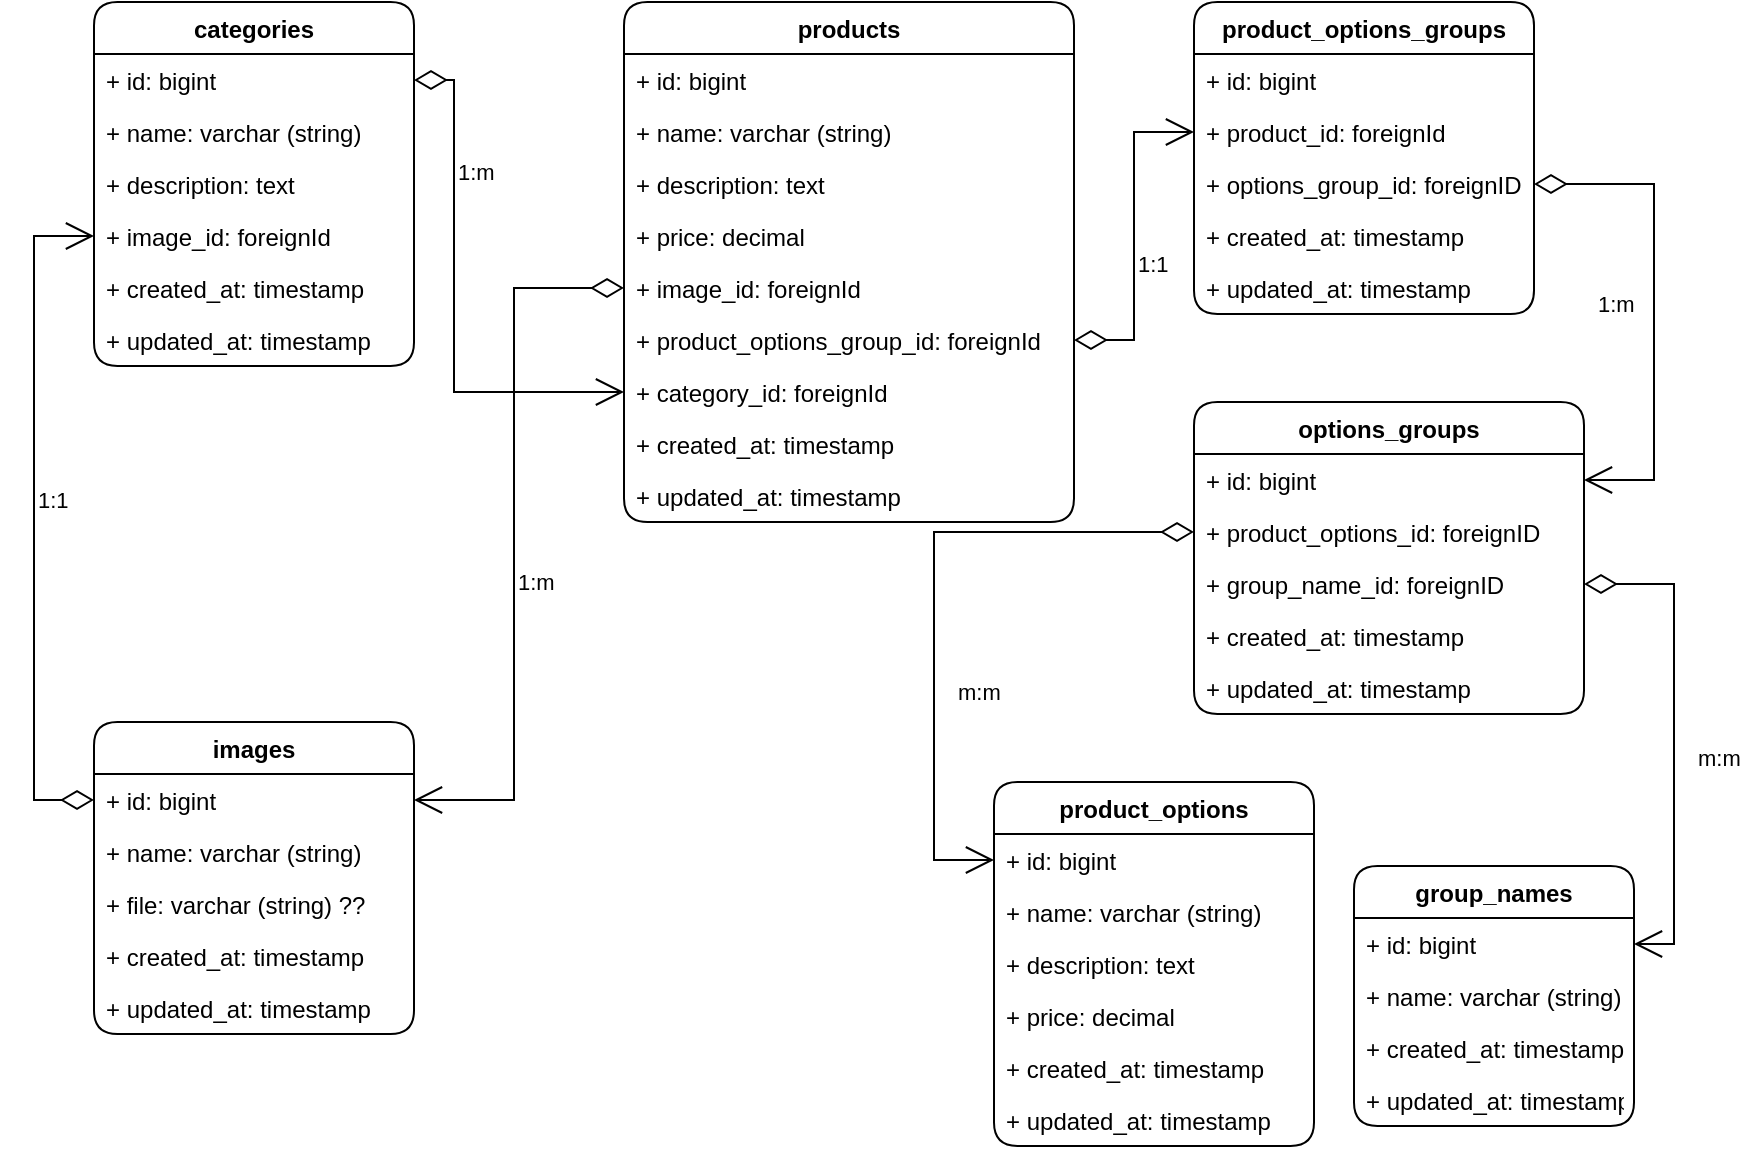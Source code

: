 <mxfile version="15.8.5" type="github">
  <diagram id="aAZgXuFUt1FJplC2DAY6" name="Page-1">
    <mxGraphModel dx="1262" dy="647" grid="1" gridSize="10" guides="1" tooltips="1" connect="1" arrows="1" fold="1" page="1" pageScale="1" pageWidth="850" pageHeight="1100" math="0" shadow="0">
      <root>
        <mxCell id="0" />
        <mxCell id="1" parent="0" />
        <mxCell id="vJ53SrrYjtzDRPN5ieCb-1" value="categories" style="swimlane;fontStyle=1;childLayout=stackLayout;horizontal=1;startSize=26;fillColor=none;horizontalStack=0;resizeParent=1;resizeParentMax=0;resizeLast=0;collapsible=1;marginBottom=0;rounded=1;" vertex="1" parent="1">
          <mxGeometry x="60" y="40" width="160" height="182" as="geometry" />
        </mxCell>
        <mxCell id="vJ53SrrYjtzDRPN5ieCb-2" value="+ id: bigint" style="text;strokeColor=none;fillColor=none;align=left;verticalAlign=top;spacingLeft=4;spacingRight=4;overflow=hidden;rotatable=0;points=[[0,0.5],[1,0.5]];portConstraint=eastwest;rounded=1;" vertex="1" parent="vJ53SrrYjtzDRPN5ieCb-1">
          <mxGeometry y="26" width="160" height="26" as="geometry" />
        </mxCell>
        <mxCell id="vJ53SrrYjtzDRPN5ieCb-3" value="+ name: varchar (string)" style="text;strokeColor=none;fillColor=none;align=left;verticalAlign=top;spacingLeft=4;spacingRight=4;overflow=hidden;rotatable=0;points=[[0,0.5],[1,0.5]];portConstraint=eastwest;rounded=1;" vertex="1" parent="vJ53SrrYjtzDRPN5ieCb-1">
          <mxGeometry y="52" width="160" height="26" as="geometry" />
        </mxCell>
        <mxCell id="vJ53SrrYjtzDRPN5ieCb-4" value="+ description: text" style="text;strokeColor=none;fillColor=none;align=left;verticalAlign=top;spacingLeft=4;spacingRight=4;overflow=hidden;rotatable=0;points=[[0,0.5],[1,0.5]];portConstraint=eastwest;rounded=1;" vertex="1" parent="vJ53SrrYjtzDRPN5ieCb-1">
          <mxGeometry y="78" width="160" height="26" as="geometry" />
        </mxCell>
        <mxCell id="vJ53SrrYjtzDRPN5ieCb-5" value="+ image_id: foreignId" style="text;strokeColor=none;fillColor=none;align=left;verticalAlign=top;spacingLeft=4;spacingRight=4;overflow=hidden;rotatable=0;points=[[0,0.5],[1,0.5]];portConstraint=eastwest;rounded=1;" vertex="1" parent="vJ53SrrYjtzDRPN5ieCb-1">
          <mxGeometry y="104" width="160" height="26" as="geometry" />
        </mxCell>
        <mxCell id="vJ53SrrYjtzDRPN5ieCb-6" value="+ created_at: timestamp" style="text;strokeColor=none;fillColor=none;align=left;verticalAlign=top;spacingLeft=4;spacingRight=4;overflow=hidden;rotatable=0;points=[[0,0.5],[1,0.5]];portConstraint=eastwest;rounded=1;" vertex="1" parent="vJ53SrrYjtzDRPN5ieCb-1">
          <mxGeometry y="130" width="160" height="26" as="geometry" />
        </mxCell>
        <mxCell id="vJ53SrrYjtzDRPN5ieCb-7" value="+ updated_at: timestamp" style="text;strokeColor=none;fillColor=none;align=left;verticalAlign=top;spacingLeft=4;spacingRight=4;overflow=hidden;rotatable=0;points=[[0,0.5],[1,0.5]];portConstraint=eastwest;rounded=1;" vertex="1" parent="vJ53SrrYjtzDRPN5ieCb-1">
          <mxGeometry y="156" width="160" height="26" as="geometry" />
        </mxCell>
        <mxCell id="vJ53SrrYjtzDRPN5ieCb-8" value="products" style="swimlane;fontStyle=1;childLayout=stackLayout;horizontal=1;startSize=26;fillColor=none;horizontalStack=0;resizeParent=1;resizeParentMax=0;resizeLast=0;collapsible=1;marginBottom=0;rounded=1;" vertex="1" parent="1">
          <mxGeometry x="325" y="40" width="225" height="260" as="geometry" />
        </mxCell>
        <mxCell id="vJ53SrrYjtzDRPN5ieCb-9" value="+ id: bigint" style="text;strokeColor=none;fillColor=none;align=left;verticalAlign=top;spacingLeft=4;spacingRight=4;overflow=hidden;rotatable=0;points=[[0,0.5],[1,0.5]];portConstraint=eastwest;rounded=1;" vertex="1" parent="vJ53SrrYjtzDRPN5ieCb-8">
          <mxGeometry y="26" width="225" height="26" as="geometry" />
        </mxCell>
        <mxCell id="vJ53SrrYjtzDRPN5ieCb-10" value="+ name: varchar (string)" style="text;strokeColor=none;fillColor=none;align=left;verticalAlign=top;spacingLeft=4;spacingRight=4;overflow=hidden;rotatable=0;points=[[0,0.5],[1,0.5]];portConstraint=eastwest;rounded=1;" vertex="1" parent="vJ53SrrYjtzDRPN5ieCb-8">
          <mxGeometry y="52" width="225" height="26" as="geometry" />
        </mxCell>
        <mxCell id="vJ53SrrYjtzDRPN5ieCb-11" value="+ description: text" style="text;strokeColor=none;fillColor=none;align=left;verticalAlign=top;spacingLeft=4;spacingRight=4;overflow=hidden;rotatable=0;points=[[0,0.5],[1,0.5]];portConstraint=eastwest;rounded=1;" vertex="1" parent="vJ53SrrYjtzDRPN5ieCb-8">
          <mxGeometry y="78" width="225" height="26" as="geometry" />
        </mxCell>
        <mxCell id="vJ53SrrYjtzDRPN5ieCb-12" value="+ price: decimal" style="text;strokeColor=none;fillColor=none;align=left;verticalAlign=top;spacingLeft=4;spacingRight=4;overflow=hidden;rotatable=0;points=[[0,0.5],[1,0.5]];portConstraint=eastwest;rounded=1;" vertex="1" parent="vJ53SrrYjtzDRPN5ieCb-8">
          <mxGeometry y="104" width="225" height="26" as="geometry" />
        </mxCell>
        <mxCell id="vJ53SrrYjtzDRPN5ieCb-13" value="+ image_id: foreignId" style="text;strokeColor=none;fillColor=none;align=left;verticalAlign=top;spacingLeft=4;spacingRight=4;overflow=hidden;rotatable=0;points=[[0,0.5],[1,0.5]];portConstraint=eastwest;rounded=1;" vertex="1" parent="vJ53SrrYjtzDRPN5ieCb-8">
          <mxGeometry y="130" width="225" height="26" as="geometry" />
        </mxCell>
        <mxCell id="vJ53SrrYjtzDRPN5ieCb-14" value="+ product_options_group_id: foreignId" style="text;strokeColor=none;fillColor=none;align=left;verticalAlign=top;spacingLeft=4;spacingRight=4;overflow=hidden;rotatable=0;points=[[0,0.5],[1,0.5]];portConstraint=eastwest;rounded=1;" vertex="1" parent="vJ53SrrYjtzDRPN5ieCb-8">
          <mxGeometry y="156" width="225" height="26" as="geometry" />
        </mxCell>
        <mxCell id="vJ53SrrYjtzDRPN5ieCb-15" value="+ category_id: foreignId" style="text;strokeColor=none;fillColor=none;align=left;verticalAlign=top;spacingLeft=4;spacingRight=4;overflow=hidden;rotatable=0;points=[[0,0.5],[1,0.5]];portConstraint=eastwest;rounded=1;" vertex="1" parent="vJ53SrrYjtzDRPN5ieCb-8">
          <mxGeometry y="182" width="225" height="26" as="geometry" />
        </mxCell>
        <mxCell id="vJ53SrrYjtzDRPN5ieCb-16" value="+ created_at: timestamp" style="text;strokeColor=none;fillColor=none;align=left;verticalAlign=top;spacingLeft=4;spacingRight=4;overflow=hidden;rotatable=0;points=[[0,0.5],[1,0.5]];portConstraint=eastwest;rounded=1;" vertex="1" parent="vJ53SrrYjtzDRPN5ieCb-8">
          <mxGeometry y="208" width="225" height="26" as="geometry" />
        </mxCell>
        <mxCell id="vJ53SrrYjtzDRPN5ieCb-17" value="+ updated_at: timestamp" style="text;strokeColor=none;fillColor=none;align=left;verticalAlign=top;spacingLeft=4;spacingRight=4;overflow=hidden;rotatable=0;points=[[0,0.5],[1,0.5]];portConstraint=eastwest;rounded=1;" vertex="1" parent="vJ53SrrYjtzDRPN5ieCb-8">
          <mxGeometry y="234" width="225" height="26" as="geometry" />
        </mxCell>
        <mxCell id="vJ53SrrYjtzDRPN5ieCb-18" value="product_options" style="swimlane;fontStyle=1;childLayout=stackLayout;horizontal=1;startSize=26;fillColor=none;horizontalStack=0;resizeParent=1;resizeParentMax=0;resizeLast=0;collapsible=1;marginBottom=0;rounded=1;" vertex="1" parent="1">
          <mxGeometry x="510" y="430" width="160" height="182" as="geometry" />
        </mxCell>
        <mxCell id="vJ53SrrYjtzDRPN5ieCb-19" value="+ id: bigint" style="text;strokeColor=none;fillColor=none;align=left;verticalAlign=top;spacingLeft=4;spacingRight=4;overflow=hidden;rotatable=0;points=[[0,0.5],[1,0.5]];portConstraint=eastwest;rounded=1;" vertex="1" parent="vJ53SrrYjtzDRPN5ieCb-18">
          <mxGeometry y="26" width="160" height="26" as="geometry" />
        </mxCell>
        <mxCell id="vJ53SrrYjtzDRPN5ieCb-20" value="+ name: varchar (string)" style="text;strokeColor=none;fillColor=none;align=left;verticalAlign=top;spacingLeft=4;spacingRight=4;overflow=hidden;rotatable=0;points=[[0,0.5],[1,0.5]];portConstraint=eastwest;rounded=1;" vertex="1" parent="vJ53SrrYjtzDRPN5ieCb-18">
          <mxGeometry y="52" width="160" height="26" as="geometry" />
        </mxCell>
        <mxCell id="vJ53SrrYjtzDRPN5ieCb-21" value="+ description: text" style="text;strokeColor=none;fillColor=none;align=left;verticalAlign=top;spacingLeft=4;spacingRight=4;overflow=hidden;rotatable=0;points=[[0,0.5],[1,0.5]];portConstraint=eastwest;rounded=1;" vertex="1" parent="vJ53SrrYjtzDRPN5ieCb-18">
          <mxGeometry y="78" width="160" height="26" as="geometry" />
        </mxCell>
        <mxCell id="vJ53SrrYjtzDRPN5ieCb-22" value="+ price: decimal" style="text;strokeColor=none;fillColor=none;align=left;verticalAlign=top;spacingLeft=4;spacingRight=4;overflow=hidden;rotatable=0;points=[[0,0.5],[1,0.5]];portConstraint=eastwest;rounded=1;" vertex="1" parent="vJ53SrrYjtzDRPN5ieCb-18">
          <mxGeometry y="104" width="160" height="26" as="geometry" />
        </mxCell>
        <mxCell id="vJ53SrrYjtzDRPN5ieCb-23" value="+ created_at: timestamp" style="text;strokeColor=none;fillColor=none;align=left;verticalAlign=top;spacingLeft=4;spacingRight=4;overflow=hidden;rotatable=0;points=[[0,0.5],[1,0.5]];portConstraint=eastwest;rounded=1;" vertex="1" parent="vJ53SrrYjtzDRPN5ieCb-18">
          <mxGeometry y="130" width="160" height="26" as="geometry" />
        </mxCell>
        <mxCell id="vJ53SrrYjtzDRPN5ieCb-24" value="+ updated_at: timestamp" style="text;strokeColor=none;fillColor=none;align=left;verticalAlign=top;spacingLeft=4;spacingRight=4;overflow=hidden;rotatable=0;points=[[0,0.5],[1,0.5]];portConstraint=eastwest;rounded=1;" vertex="1" parent="vJ53SrrYjtzDRPN5ieCb-18">
          <mxGeometry y="156" width="160" height="26" as="geometry" />
        </mxCell>
        <mxCell id="vJ53SrrYjtzDRPN5ieCb-25" value="images" style="swimlane;fontStyle=1;childLayout=stackLayout;horizontal=1;startSize=26;fillColor=none;horizontalStack=0;resizeParent=1;resizeParentMax=0;resizeLast=0;collapsible=1;marginBottom=0;rounded=1;" vertex="1" parent="1">
          <mxGeometry x="60" y="400" width="160" height="156" as="geometry" />
        </mxCell>
        <mxCell id="vJ53SrrYjtzDRPN5ieCb-26" value="+ id: bigint" style="text;strokeColor=none;fillColor=none;align=left;verticalAlign=top;spacingLeft=4;spacingRight=4;overflow=hidden;rotatable=0;points=[[0,0.5],[1,0.5]];portConstraint=eastwest;rounded=1;" vertex="1" parent="vJ53SrrYjtzDRPN5ieCb-25">
          <mxGeometry y="26" width="160" height="26" as="geometry" />
        </mxCell>
        <mxCell id="vJ53SrrYjtzDRPN5ieCb-27" value="+ name: varchar (string)" style="text;strokeColor=none;fillColor=none;align=left;verticalAlign=top;spacingLeft=4;spacingRight=4;overflow=hidden;rotatable=0;points=[[0,0.5],[1,0.5]];portConstraint=eastwest;rounded=1;" vertex="1" parent="vJ53SrrYjtzDRPN5ieCb-25">
          <mxGeometry y="52" width="160" height="26" as="geometry" />
        </mxCell>
        <mxCell id="vJ53SrrYjtzDRPN5ieCb-28" value="+ file: varchar (string) ??" style="text;strokeColor=none;fillColor=none;align=left;verticalAlign=top;spacingLeft=4;spacingRight=4;overflow=hidden;rotatable=0;points=[[0,0.5],[1,0.5]];portConstraint=eastwest;rounded=1;" vertex="1" parent="vJ53SrrYjtzDRPN5ieCb-25">
          <mxGeometry y="78" width="160" height="26" as="geometry" />
        </mxCell>
        <mxCell id="vJ53SrrYjtzDRPN5ieCb-29" value="+ created_at: timestamp" style="text;strokeColor=none;fillColor=none;align=left;verticalAlign=top;spacingLeft=4;spacingRight=4;overflow=hidden;rotatable=0;points=[[0,0.5],[1,0.5]];portConstraint=eastwest;rounded=1;" vertex="1" parent="vJ53SrrYjtzDRPN5ieCb-25">
          <mxGeometry y="104" width="160" height="26" as="geometry" />
        </mxCell>
        <mxCell id="vJ53SrrYjtzDRPN5ieCb-30" value="+ updated_at: timestamp" style="text;strokeColor=none;fillColor=none;align=left;verticalAlign=top;spacingLeft=4;spacingRight=4;overflow=hidden;rotatable=0;points=[[0,0.5],[1,0.5]];portConstraint=eastwest;rounded=1;" vertex="1" parent="vJ53SrrYjtzDRPN5ieCb-25">
          <mxGeometry y="130" width="160" height="26" as="geometry" />
        </mxCell>
        <mxCell id="vJ53SrrYjtzDRPN5ieCb-31" value="product_options_groups" style="swimlane;fontStyle=1;childLayout=stackLayout;horizontal=1;startSize=26;fillColor=none;horizontalStack=0;resizeParent=1;resizeParentMax=0;resizeLast=0;collapsible=1;marginBottom=0;rounded=1;" vertex="1" parent="1">
          <mxGeometry x="610" y="40" width="170" height="156" as="geometry" />
        </mxCell>
        <mxCell id="vJ53SrrYjtzDRPN5ieCb-32" value="+ id: bigint" style="text;strokeColor=none;fillColor=none;align=left;verticalAlign=top;spacingLeft=4;spacingRight=4;overflow=hidden;rotatable=0;points=[[0,0.5],[1,0.5]];portConstraint=eastwest;rounded=1;" vertex="1" parent="vJ53SrrYjtzDRPN5ieCb-31">
          <mxGeometry y="26" width="170" height="26" as="geometry" />
        </mxCell>
        <mxCell id="vJ53SrrYjtzDRPN5ieCb-33" value="+ product_id: foreignId" style="text;strokeColor=none;fillColor=none;align=left;verticalAlign=top;spacingLeft=4;spacingRight=4;overflow=hidden;rotatable=0;points=[[0,0.5],[1,0.5]];portConstraint=eastwest;rounded=1;" vertex="1" parent="vJ53SrrYjtzDRPN5ieCb-31">
          <mxGeometry y="52" width="170" height="26" as="geometry" />
        </mxCell>
        <mxCell id="vJ53SrrYjtzDRPN5ieCb-34" value="+ options_group_id: foreignID" style="text;strokeColor=none;fillColor=none;align=left;verticalAlign=top;spacingLeft=4;spacingRight=4;overflow=hidden;rotatable=0;points=[[0,0.5],[1,0.5]];portConstraint=eastwest;rounded=1;" vertex="1" parent="vJ53SrrYjtzDRPN5ieCb-31">
          <mxGeometry y="78" width="170" height="26" as="geometry" />
        </mxCell>
        <mxCell id="vJ53SrrYjtzDRPN5ieCb-35" value="+ created_at: timestamp" style="text;strokeColor=none;fillColor=none;align=left;verticalAlign=top;spacingLeft=4;spacingRight=4;overflow=hidden;rotatable=0;points=[[0,0.5],[1,0.5]];portConstraint=eastwest;rounded=1;" vertex="1" parent="vJ53SrrYjtzDRPN5ieCb-31">
          <mxGeometry y="104" width="170" height="26" as="geometry" />
        </mxCell>
        <mxCell id="vJ53SrrYjtzDRPN5ieCb-36" value="+ updated_at: timestamp" style="text;strokeColor=none;fillColor=none;align=left;verticalAlign=top;spacingLeft=4;spacingRight=4;overflow=hidden;rotatable=0;points=[[0,0.5],[1,0.5]];portConstraint=eastwest;rounded=1;" vertex="1" parent="vJ53SrrYjtzDRPN5ieCb-31">
          <mxGeometry y="130" width="170" height="26" as="geometry" />
        </mxCell>
        <mxCell id="vJ53SrrYjtzDRPN5ieCb-37" value="options_groups" style="swimlane;fontStyle=1;childLayout=stackLayout;horizontal=1;startSize=26;fillColor=none;horizontalStack=0;resizeParent=1;resizeParentMax=0;resizeLast=0;collapsible=1;marginBottom=0;rounded=1;" vertex="1" parent="1">
          <mxGeometry x="610" y="240" width="195" height="156" as="geometry" />
        </mxCell>
        <mxCell id="vJ53SrrYjtzDRPN5ieCb-38" value="+ id: bigint" style="text;strokeColor=none;fillColor=none;align=left;verticalAlign=top;spacingLeft=4;spacingRight=4;overflow=hidden;rotatable=0;points=[[0,0.5],[1,0.5]];portConstraint=eastwest;rounded=1;" vertex="1" parent="vJ53SrrYjtzDRPN5ieCb-37">
          <mxGeometry y="26" width="195" height="26" as="geometry" />
        </mxCell>
        <mxCell id="vJ53SrrYjtzDRPN5ieCb-39" value="+ product_options_id: foreignID" style="text;strokeColor=none;fillColor=none;align=left;verticalAlign=top;spacingLeft=4;spacingRight=4;overflow=hidden;rotatable=0;points=[[0,0.5],[1,0.5]];portConstraint=eastwest;rounded=1;" vertex="1" parent="vJ53SrrYjtzDRPN5ieCb-37">
          <mxGeometry y="52" width="195" height="26" as="geometry" />
        </mxCell>
        <mxCell id="vJ53SrrYjtzDRPN5ieCb-40" value="+ group_name_id: foreignID" style="text;strokeColor=none;fillColor=none;align=left;verticalAlign=top;spacingLeft=4;spacingRight=4;overflow=hidden;rotatable=0;points=[[0,0.5],[1,0.5]];portConstraint=eastwest;rounded=1;" vertex="1" parent="vJ53SrrYjtzDRPN5ieCb-37">
          <mxGeometry y="78" width="195" height="26" as="geometry" />
        </mxCell>
        <mxCell id="vJ53SrrYjtzDRPN5ieCb-41" value="+ created_at: timestamp" style="text;strokeColor=none;fillColor=none;align=left;verticalAlign=top;spacingLeft=4;spacingRight=4;overflow=hidden;rotatable=0;points=[[0,0.5],[1,0.5]];portConstraint=eastwest;rounded=1;" vertex="1" parent="vJ53SrrYjtzDRPN5ieCb-37">
          <mxGeometry y="104" width="195" height="26" as="geometry" />
        </mxCell>
        <mxCell id="vJ53SrrYjtzDRPN5ieCb-42" value="+ updated_at: timestamp" style="text;strokeColor=none;fillColor=none;align=left;verticalAlign=top;spacingLeft=4;spacingRight=4;overflow=hidden;rotatable=0;points=[[0,0.5],[1,0.5]];portConstraint=eastwest;rounded=1;" vertex="1" parent="vJ53SrrYjtzDRPN5ieCb-37">
          <mxGeometry y="130" width="195" height="26" as="geometry" />
        </mxCell>
        <mxCell id="vJ53SrrYjtzDRPN5ieCb-43" value="group_names" style="swimlane;fontStyle=1;childLayout=stackLayout;horizontal=1;startSize=26;fillColor=none;horizontalStack=0;resizeParent=1;resizeParentMax=0;resizeLast=0;collapsible=1;marginBottom=0;rounded=1;" vertex="1" parent="1">
          <mxGeometry x="690" y="472" width="140" height="130" as="geometry" />
        </mxCell>
        <mxCell id="vJ53SrrYjtzDRPN5ieCb-44" value="+ id: bigint" style="text;strokeColor=none;fillColor=none;align=left;verticalAlign=top;spacingLeft=4;spacingRight=4;overflow=hidden;rotatable=0;points=[[0,0.5],[1,0.5]];portConstraint=eastwest;rounded=1;" vertex="1" parent="vJ53SrrYjtzDRPN5ieCb-43">
          <mxGeometry y="26" width="140" height="26" as="geometry" />
        </mxCell>
        <mxCell id="vJ53SrrYjtzDRPN5ieCb-45" value="+ name: varchar (string)" style="text;strokeColor=none;fillColor=none;align=left;verticalAlign=top;spacingLeft=4;spacingRight=4;overflow=hidden;rotatable=0;points=[[0,0.5],[1,0.5]];portConstraint=eastwest;rounded=1;" vertex="1" parent="vJ53SrrYjtzDRPN5ieCb-43">
          <mxGeometry y="52" width="140" height="26" as="geometry" />
        </mxCell>
        <mxCell id="vJ53SrrYjtzDRPN5ieCb-46" value="+ created_at: timestamp" style="text;strokeColor=none;fillColor=none;align=left;verticalAlign=top;spacingLeft=4;spacingRight=4;overflow=hidden;rotatable=0;points=[[0,0.5],[1,0.5]];portConstraint=eastwest;rounded=1;" vertex="1" parent="vJ53SrrYjtzDRPN5ieCb-43">
          <mxGeometry y="78" width="140" height="26" as="geometry" />
        </mxCell>
        <mxCell id="vJ53SrrYjtzDRPN5ieCb-47" value="+ updated_at: timestamp" style="text;strokeColor=none;fillColor=none;align=left;verticalAlign=top;spacingLeft=4;spacingRight=4;overflow=hidden;rotatable=0;points=[[0,0.5],[1,0.5]];portConstraint=eastwest;rounded=1;" vertex="1" parent="vJ53SrrYjtzDRPN5ieCb-43">
          <mxGeometry y="104" width="140" height="26" as="geometry" />
        </mxCell>
        <mxCell id="vJ53SrrYjtzDRPN5ieCb-48" value="1:1" style="endArrow=open;html=1;endSize=12;startArrow=diamondThin;startSize=14;startFill=0;edgeStyle=orthogonalEdgeStyle;align=left;verticalAlign=bottom;rounded=0;entryX=0;entryY=0.5;entryDx=0;entryDy=0;exitX=0;exitY=0.5;exitDx=0;exitDy=0;" edge="1" parent="1" source="vJ53SrrYjtzDRPN5ieCb-26" target="vJ53SrrYjtzDRPN5ieCb-5">
          <mxGeometry relative="1" as="geometry">
            <mxPoint x="60" y="433" as="sourcePoint" />
            <mxPoint x="630" y="370" as="targetPoint" />
            <Array as="points">
              <mxPoint x="30" y="439" />
              <mxPoint x="30" y="157" />
            </Array>
          </mxGeometry>
        </mxCell>
        <mxCell id="vJ53SrrYjtzDRPN5ieCb-49" value="1:m" style="endArrow=open;html=1;endSize=12;startArrow=diamondThin;startSize=14;startFill=0;edgeStyle=orthogonalEdgeStyle;align=left;verticalAlign=bottom;rounded=0;entryX=1;entryY=0.5;entryDx=0;entryDy=0;exitX=0;exitY=0.5;exitDx=0;exitDy=0;" edge="1" parent="1" source="vJ53SrrYjtzDRPN5ieCb-13" target="vJ53SrrYjtzDRPN5ieCb-26">
          <mxGeometry x="0.17" relative="1" as="geometry">
            <mxPoint x="320" y="190" as="sourcePoint" />
            <mxPoint x="280" y="440" as="targetPoint" />
            <Array as="points">
              <mxPoint x="270" y="183" />
              <mxPoint x="270" y="439" />
            </Array>
            <mxPoint as="offset" />
          </mxGeometry>
        </mxCell>
        <mxCell id="vJ53SrrYjtzDRPN5ieCb-50" value="1:1" style="endArrow=open;html=1;endSize=12;startArrow=diamondThin;startSize=14;startFill=0;edgeStyle=orthogonalEdgeStyle;align=left;verticalAlign=bottom;rounded=0;exitX=1;exitY=0.5;exitDx=0;exitDy=0;entryX=0;entryY=0.5;entryDx=0;entryDy=0;" edge="1" parent="1" source="vJ53SrrYjtzDRPN5ieCb-14" target="vJ53SrrYjtzDRPN5ieCb-33">
          <mxGeometry x="-0.281" relative="1" as="geometry">
            <mxPoint x="570" y="210" as="sourcePoint" />
            <mxPoint x="600" y="110" as="targetPoint" />
            <Array as="points">
              <mxPoint x="580" y="209" />
              <mxPoint x="580" y="105" />
            </Array>
            <mxPoint as="offset" />
          </mxGeometry>
        </mxCell>
        <mxCell id="vJ53SrrYjtzDRPN5ieCb-51" value="1:m" style="endArrow=open;html=1;endSize=12;startArrow=diamondThin;startSize=14;startFill=0;edgeStyle=orthogonalEdgeStyle;align=left;verticalAlign=bottom;rounded=0;exitX=1;exitY=0.5;exitDx=0;exitDy=0;entryX=0;entryY=0.75;entryDx=0;entryDy=0;" edge="1" parent="1" source="vJ53SrrYjtzDRPN5ieCb-2" target="vJ53SrrYjtzDRPN5ieCb-8">
          <mxGeometry x="-0.437" relative="1" as="geometry">
            <mxPoint x="320" y="300" as="sourcePoint" />
            <mxPoint x="480" y="300" as="targetPoint" />
            <Array as="points">
              <mxPoint x="240" y="79" />
              <mxPoint x="240" y="235" />
            </Array>
            <mxPoint y="1" as="offset" />
          </mxGeometry>
        </mxCell>
        <mxCell id="vJ53SrrYjtzDRPN5ieCb-52" value="1:m" style="endArrow=open;html=1;endSize=12;startArrow=diamondThin;startSize=14;startFill=0;edgeStyle=orthogonalEdgeStyle;align=left;verticalAlign=bottom;rounded=0;exitX=1;exitY=0.5;exitDx=0;exitDy=0;entryX=1;entryY=0.5;entryDx=0;entryDy=0;" edge="1" parent="1" source="vJ53SrrYjtzDRPN5ieCb-34" target="vJ53SrrYjtzDRPN5ieCb-38">
          <mxGeometry x="0.062" y="-30" relative="1" as="geometry">
            <mxPoint x="800" y="130" as="sourcePoint" />
            <mxPoint x="830" y="280" as="targetPoint" />
            <Array as="points">
              <mxPoint x="840" y="131" />
              <mxPoint x="840" y="279" />
            </Array>
            <mxPoint as="offset" />
          </mxGeometry>
        </mxCell>
        <mxCell id="vJ53SrrYjtzDRPN5ieCb-53" value="m:m" style="endArrow=open;html=1;endSize=12;startArrow=diamondThin;startSize=14;startFill=0;edgeStyle=orthogonalEdgeStyle;align=left;verticalAlign=bottom;rounded=0;entryX=1;entryY=0.5;entryDx=0;entryDy=0;exitX=1;exitY=0.5;exitDx=0;exitDy=0;" edge="1" parent="1" source="vJ53SrrYjtzDRPN5ieCb-40" target="vJ53SrrYjtzDRPN5ieCb-44">
          <mxGeometry x="0.153" y="10" relative="1" as="geometry">
            <mxPoint x="810" y="340" as="sourcePoint" />
            <mxPoint x="890" y="440" as="targetPoint" />
            <Array as="points">
              <mxPoint x="850" y="331" />
              <mxPoint x="850" y="511" />
            </Array>
            <mxPoint as="offset" />
          </mxGeometry>
        </mxCell>
        <mxCell id="vJ53SrrYjtzDRPN5ieCb-54" value="m:m" style="endArrow=open;html=1;endSize=12;startArrow=diamondThin;startSize=14;startFill=0;edgeStyle=orthogonalEdgeStyle;align=left;verticalAlign=bottom;rounded=0;entryX=0;entryY=0.5;entryDx=0;entryDy=0;exitX=0;exitY=0.5;exitDx=0;exitDy=0;" edge="1" parent="1" source="vJ53SrrYjtzDRPN5ieCb-39" target="vJ53SrrYjtzDRPN5ieCb-19">
          <mxGeometry x="0.35" y="10" relative="1" as="geometry">
            <mxPoint x="590" y="310" as="sourcePoint" />
            <mxPoint x="880" y="460" as="targetPoint" />
            <Array as="points">
              <mxPoint x="480" y="305" />
              <mxPoint x="480" y="469" />
            </Array>
            <mxPoint as="offset" />
          </mxGeometry>
        </mxCell>
      </root>
    </mxGraphModel>
  </diagram>
</mxfile>
